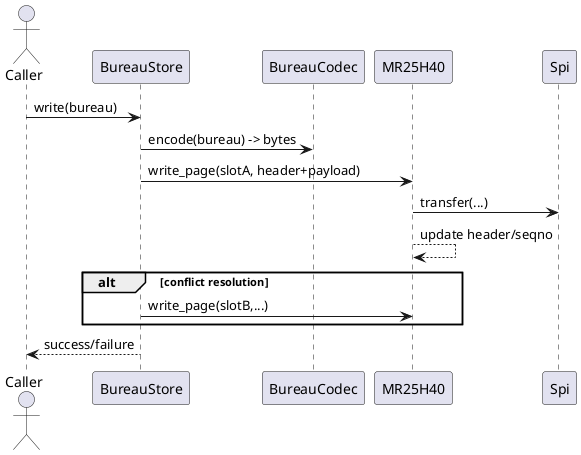 @startuml seq_diagram_add_record

actor "Caller" as C
participant "BureauStore" as BS
participant "BureauCodec" as BC
participant "MR25H40" as MR
participant "Spi" as SPI

C -> BS : write(bureau)
BS -> BC : encode(bureau) -> bytes
BS -> MR : write_page(slotA, header+payload)
MR -> SPI : transfer(...)
MR --> MR : update header/seqno
alt conflict resolution
    BS -> MR : write_page(slotB,...)
end
BS --> C : success/failure

@enduml
